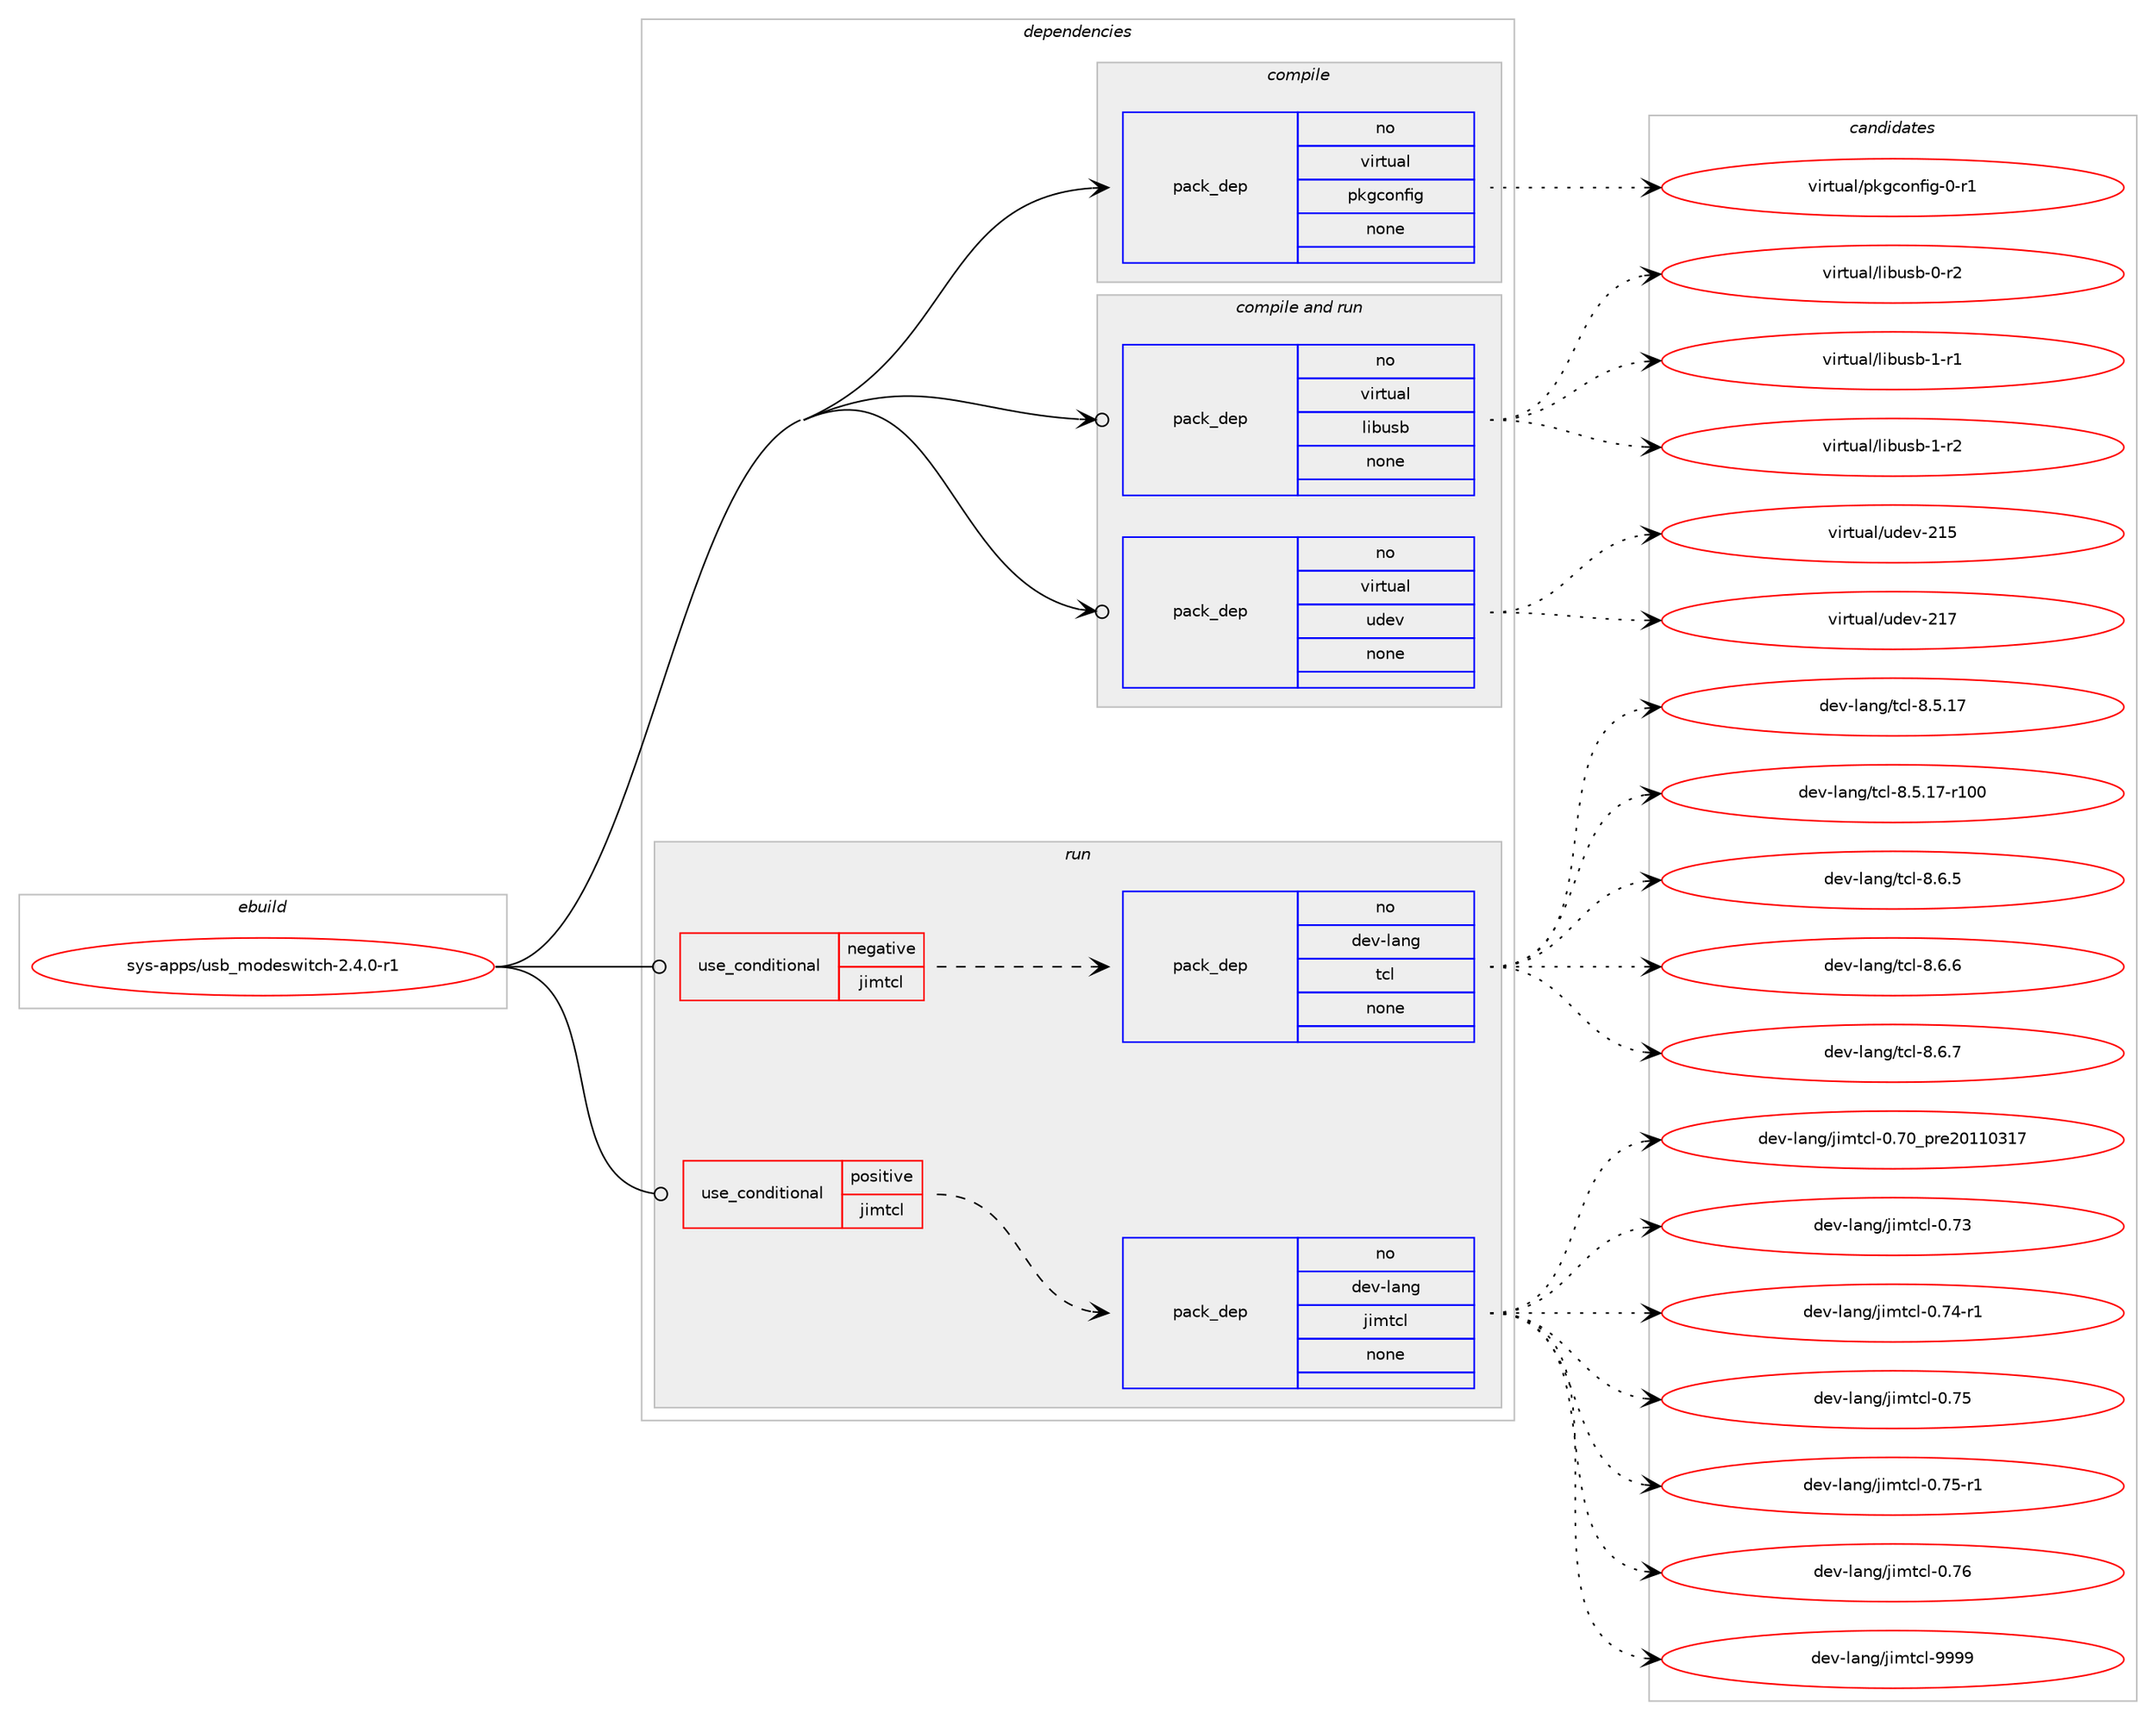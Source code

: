 digraph prolog {

# *************
# Graph options
# *************

newrank=true;
concentrate=true;
compound=true;
graph [rankdir=LR,fontname=Helvetica,fontsize=10,ranksep=1.5];#, ranksep=2.5, nodesep=0.2];
edge  [arrowhead=vee];
node  [fontname=Helvetica,fontsize=10];

# **********
# The ebuild
# **********

subgraph cluster_leftcol {
color=gray;
rank=same;
label=<<i>ebuild</i>>;
id [label="sys-apps/usb_modeswitch-2.4.0-r1", color=red, width=4, href="../sys-apps/usb_modeswitch-2.4.0-r1.svg"];
}

# ****************
# The dependencies
# ****************

subgraph cluster_midcol {
color=gray;
label=<<i>dependencies</i>>;
subgraph cluster_compile {
fillcolor="#eeeeee";
style=filled;
label=<<i>compile</i>>;
subgraph pack351178 {
dependency473531 [label=<<TABLE BORDER="0" CELLBORDER="1" CELLSPACING="0" CELLPADDING="4" WIDTH="220"><TR><TD ROWSPAN="6" CELLPADDING="30">pack_dep</TD></TR><TR><TD WIDTH="110">no</TD></TR><TR><TD>virtual</TD></TR><TR><TD>pkgconfig</TD></TR><TR><TD>none</TD></TR><TR><TD></TD></TR></TABLE>>, shape=none, color=blue];
}
id:e -> dependency473531:w [weight=20,style="solid",arrowhead="vee"];
}
subgraph cluster_compileandrun {
fillcolor="#eeeeee";
style=filled;
label=<<i>compile and run</i>>;
subgraph pack351179 {
dependency473532 [label=<<TABLE BORDER="0" CELLBORDER="1" CELLSPACING="0" CELLPADDING="4" WIDTH="220"><TR><TD ROWSPAN="6" CELLPADDING="30">pack_dep</TD></TR><TR><TD WIDTH="110">no</TD></TR><TR><TD>virtual</TD></TR><TR><TD>libusb</TD></TR><TR><TD>none</TD></TR><TR><TD></TD></TR></TABLE>>, shape=none, color=blue];
}
id:e -> dependency473532:w [weight=20,style="solid",arrowhead="odotvee"];
subgraph pack351180 {
dependency473533 [label=<<TABLE BORDER="0" CELLBORDER="1" CELLSPACING="0" CELLPADDING="4" WIDTH="220"><TR><TD ROWSPAN="6" CELLPADDING="30">pack_dep</TD></TR><TR><TD WIDTH="110">no</TD></TR><TR><TD>virtual</TD></TR><TR><TD>udev</TD></TR><TR><TD>none</TD></TR><TR><TD></TD></TR></TABLE>>, shape=none, color=blue];
}
id:e -> dependency473533:w [weight=20,style="solid",arrowhead="odotvee"];
}
subgraph cluster_run {
fillcolor="#eeeeee";
style=filled;
label=<<i>run</i>>;
subgraph cond114156 {
dependency473534 [label=<<TABLE BORDER="0" CELLBORDER="1" CELLSPACING="0" CELLPADDING="4"><TR><TD ROWSPAN="3" CELLPADDING="10">use_conditional</TD></TR><TR><TD>negative</TD></TR><TR><TD>jimtcl</TD></TR></TABLE>>, shape=none, color=red];
subgraph pack351181 {
dependency473535 [label=<<TABLE BORDER="0" CELLBORDER="1" CELLSPACING="0" CELLPADDING="4" WIDTH="220"><TR><TD ROWSPAN="6" CELLPADDING="30">pack_dep</TD></TR><TR><TD WIDTH="110">no</TD></TR><TR><TD>dev-lang</TD></TR><TR><TD>tcl</TD></TR><TR><TD>none</TD></TR><TR><TD></TD></TR></TABLE>>, shape=none, color=blue];
}
dependency473534:e -> dependency473535:w [weight=20,style="dashed",arrowhead="vee"];
}
id:e -> dependency473534:w [weight=20,style="solid",arrowhead="odot"];
subgraph cond114157 {
dependency473536 [label=<<TABLE BORDER="0" CELLBORDER="1" CELLSPACING="0" CELLPADDING="4"><TR><TD ROWSPAN="3" CELLPADDING="10">use_conditional</TD></TR><TR><TD>positive</TD></TR><TR><TD>jimtcl</TD></TR></TABLE>>, shape=none, color=red];
subgraph pack351182 {
dependency473537 [label=<<TABLE BORDER="0" CELLBORDER="1" CELLSPACING="0" CELLPADDING="4" WIDTH="220"><TR><TD ROWSPAN="6" CELLPADDING="30">pack_dep</TD></TR><TR><TD WIDTH="110">no</TD></TR><TR><TD>dev-lang</TD></TR><TR><TD>jimtcl</TD></TR><TR><TD>none</TD></TR><TR><TD></TD></TR></TABLE>>, shape=none, color=blue];
}
dependency473536:e -> dependency473537:w [weight=20,style="dashed",arrowhead="vee"];
}
id:e -> dependency473536:w [weight=20,style="solid",arrowhead="odot"];
}
}

# **************
# The candidates
# **************

subgraph cluster_choices {
rank=same;
color=gray;
label=<<i>candidates</i>>;

subgraph choice351178 {
color=black;
nodesep=1;
choice11810511411611797108471121071039911111010210510345484511449 [label="virtual/pkgconfig-0-r1", color=red, width=4,href="../virtual/pkgconfig-0-r1.svg"];
dependency473531:e -> choice11810511411611797108471121071039911111010210510345484511449:w [style=dotted,weight="100"];
}
subgraph choice351179 {
color=black;
nodesep=1;
choice1181051141161179710847108105981171159845484511450 [label="virtual/libusb-0-r2", color=red, width=4,href="../virtual/libusb-0-r2.svg"];
choice1181051141161179710847108105981171159845494511449 [label="virtual/libusb-1-r1", color=red, width=4,href="../virtual/libusb-1-r1.svg"];
choice1181051141161179710847108105981171159845494511450 [label="virtual/libusb-1-r2", color=red, width=4,href="../virtual/libusb-1-r2.svg"];
dependency473532:e -> choice1181051141161179710847108105981171159845484511450:w [style=dotted,weight="100"];
dependency473532:e -> choice1181051141161179710847108105981171159845494511449:w [style=dotted,weight="100"];
dependency473532:e -> choice1181051141161179710847108105981171159845494511450:w [style=dotted,weight="100"];
}
subgraph choice351180 {
color=black;
nodesep=1;
choice118105114116117971084711710010111845504953 [label="virtual/udev-215", color=red, width=4,href="../virtual/udev-215.svg"];
choice118105114116117971084711710010111845504955 [label="virtual/udev-217", color=red, width=4,href="../virtual/udev-217.svg"];
dependency473533:e -> choice118105114116117971084711710010111845504953:w [style=dotted,weight="100"];
dependency473533:e -> choice118105114116117971084711710010111845504955:w [style=dotted,weight="100"];
}
subgraph choice351181 {
color=black;
nodesep=1;
choice1001011184510897110103471169910845564653464955 [label="dev-lang/tcl-8.5.17", color=red, width=4,href="../dev-lang/tcl-8.5.17.svg"];
choice100101118451089711010347116991084556465346495545114494848 [label="dev-lang/tcl-8.5.17-r100", color=red, width=4,href="../dev-lang/tcl-8.5.17-r100.svg"];
choice10010111845108971101034711699108455646544653 [label="dev-lang/tcl-8.6.5", color=red, width=4,href="../dev-lang/tcl-8.6.5.svg"];
choice10010111845108971101034711699108455646544654 [label="dev-lang/tcl-8.6.6", color=red, width=4,href="../dev-lang/tcl-8.6.6.svg"];
choice10010111845108971101034711699108455646544655 [label="dev-lang/tcl-8.6.7", color=red, width=4,href="../dev-lang/tcl-8.6.7.svg"];
dependency473535:e -> choice1001011184510897110103471169910845564653464955:w [style=dotted,weight="100"];
dependency473535:e -> choice100101118451089711010347116991084556465346495545114494848:w [style=dotted,weight="100"];
dependency473535:e -> choice10010111845108971101034711699108455646544653:w [style=dotted,weight="100"];
dependency473535:e -> choice10010111845108971101034711699108455646544654:w [style=dotted,weight="100"];
dependency473535:e -> choice10010111845108971101034711699108455646544655:w [style=dotted,weight="100"];
}
subgraph choice351182 {
color=black;
nodesep=1;
choice100101118451089711010347106105109116991084548465548951121141015048494948514955 [label="dev-lang/jimtcl-0.70_pre20110317", color=red, width=4,href="../dev-lang/jimtcl-0.70_pre20110317.svg"];
choice100101118451089711010347106105109116991084548465551 [label="dev-lang/jimtcl-0.73", color=red, width=4,href="../dev-lang/jimtcl-0.73.svg"];
choice1001011184510897110103471061051091169910845484655524511449 [label="dev-lang/jimtcl-0.74-r1", color=red, width=4,href="../dev-lang/jimtcl-0.74-r1.svg"];
choice100101118451089711010347106105109116991084548465553 [label="dev-lang/jimtcl-0.75", color=red, width=4,href="../dev-lang/jimtcl-0.75.svg"];
choice1001011184510897110103471061051091169910845484655534511449 [label="dev-lang/jimtcl-0.75-r1", color=red, width=4,href="../dev-lang/jimtcl-0.75-r1.svg"];
choice100101118451089711010347106105109116991084548465554 [label="dev-lang/jimtcl-0.76", color=red, width=4,href="../dev-lang/jimtcl-0.76.svg"];
choice100101118451089711010347106105109116991084557575757 [label="dev-lang/jimtcl-9999", color=red, width=4,href="../dev-lang/jimtcl-9999.svg"];
dependency473537:e -> choice100101118451089711010347106105109116991084548465548951121141015048494948514955:w [style=dotted,weight="100"];
dependency473537:e -> choice100101118451089711010347106105109116991084548465551:w [style=dotted,weight="100"];
dependency473537:e -> choice1001011184510897110103471061051091169910845484655524511449:w [style=dotted,weight="100"];
dependency473537:e -> choice100101118451089711010347106105109116991084548465553:w [style=dotted,weight="100"];
dependency473537:e -> choice1001011184510897110103471061051091169910845484655534511449:w [style=dotted,weight="100"];
dependency473537:e -> choice100101118451089711010347106105109116991084548465554:w [style=dotted,weight="100"];
dependency473537:e -> choice100101118451089711010347106105109116991084557575757:w [style=dotted,weight="100"];
}
}

}
